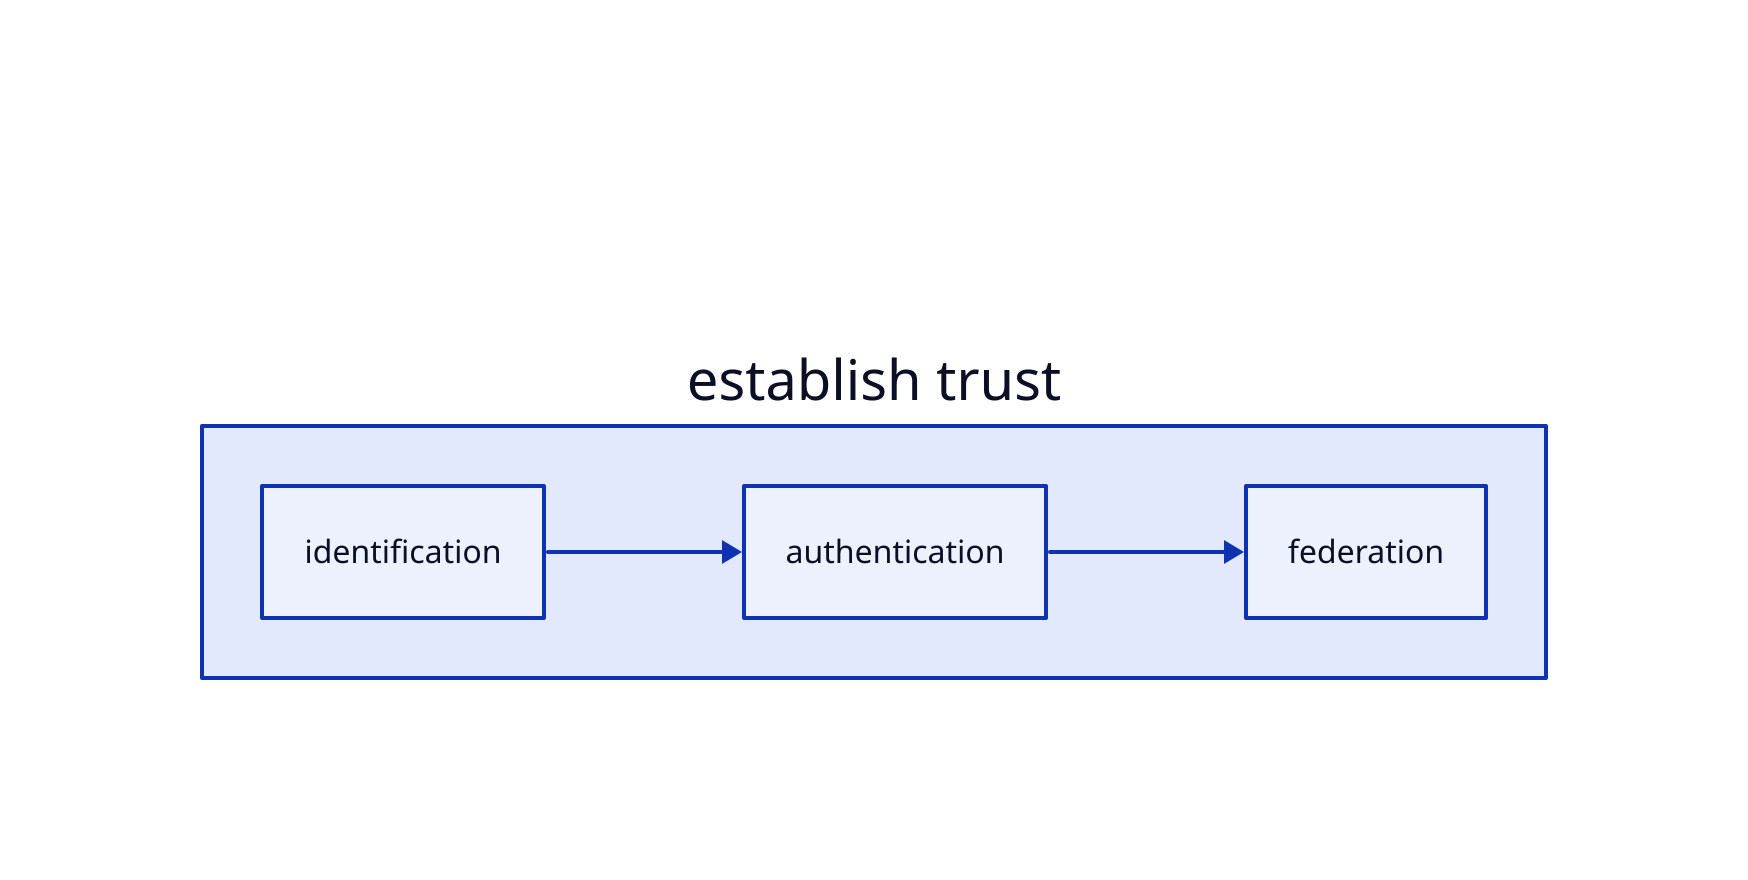title: |md
  # Establishing Trust
| {near: top-center}

direction: right
establish trust: {
  identification -> authentication -> federation
}

